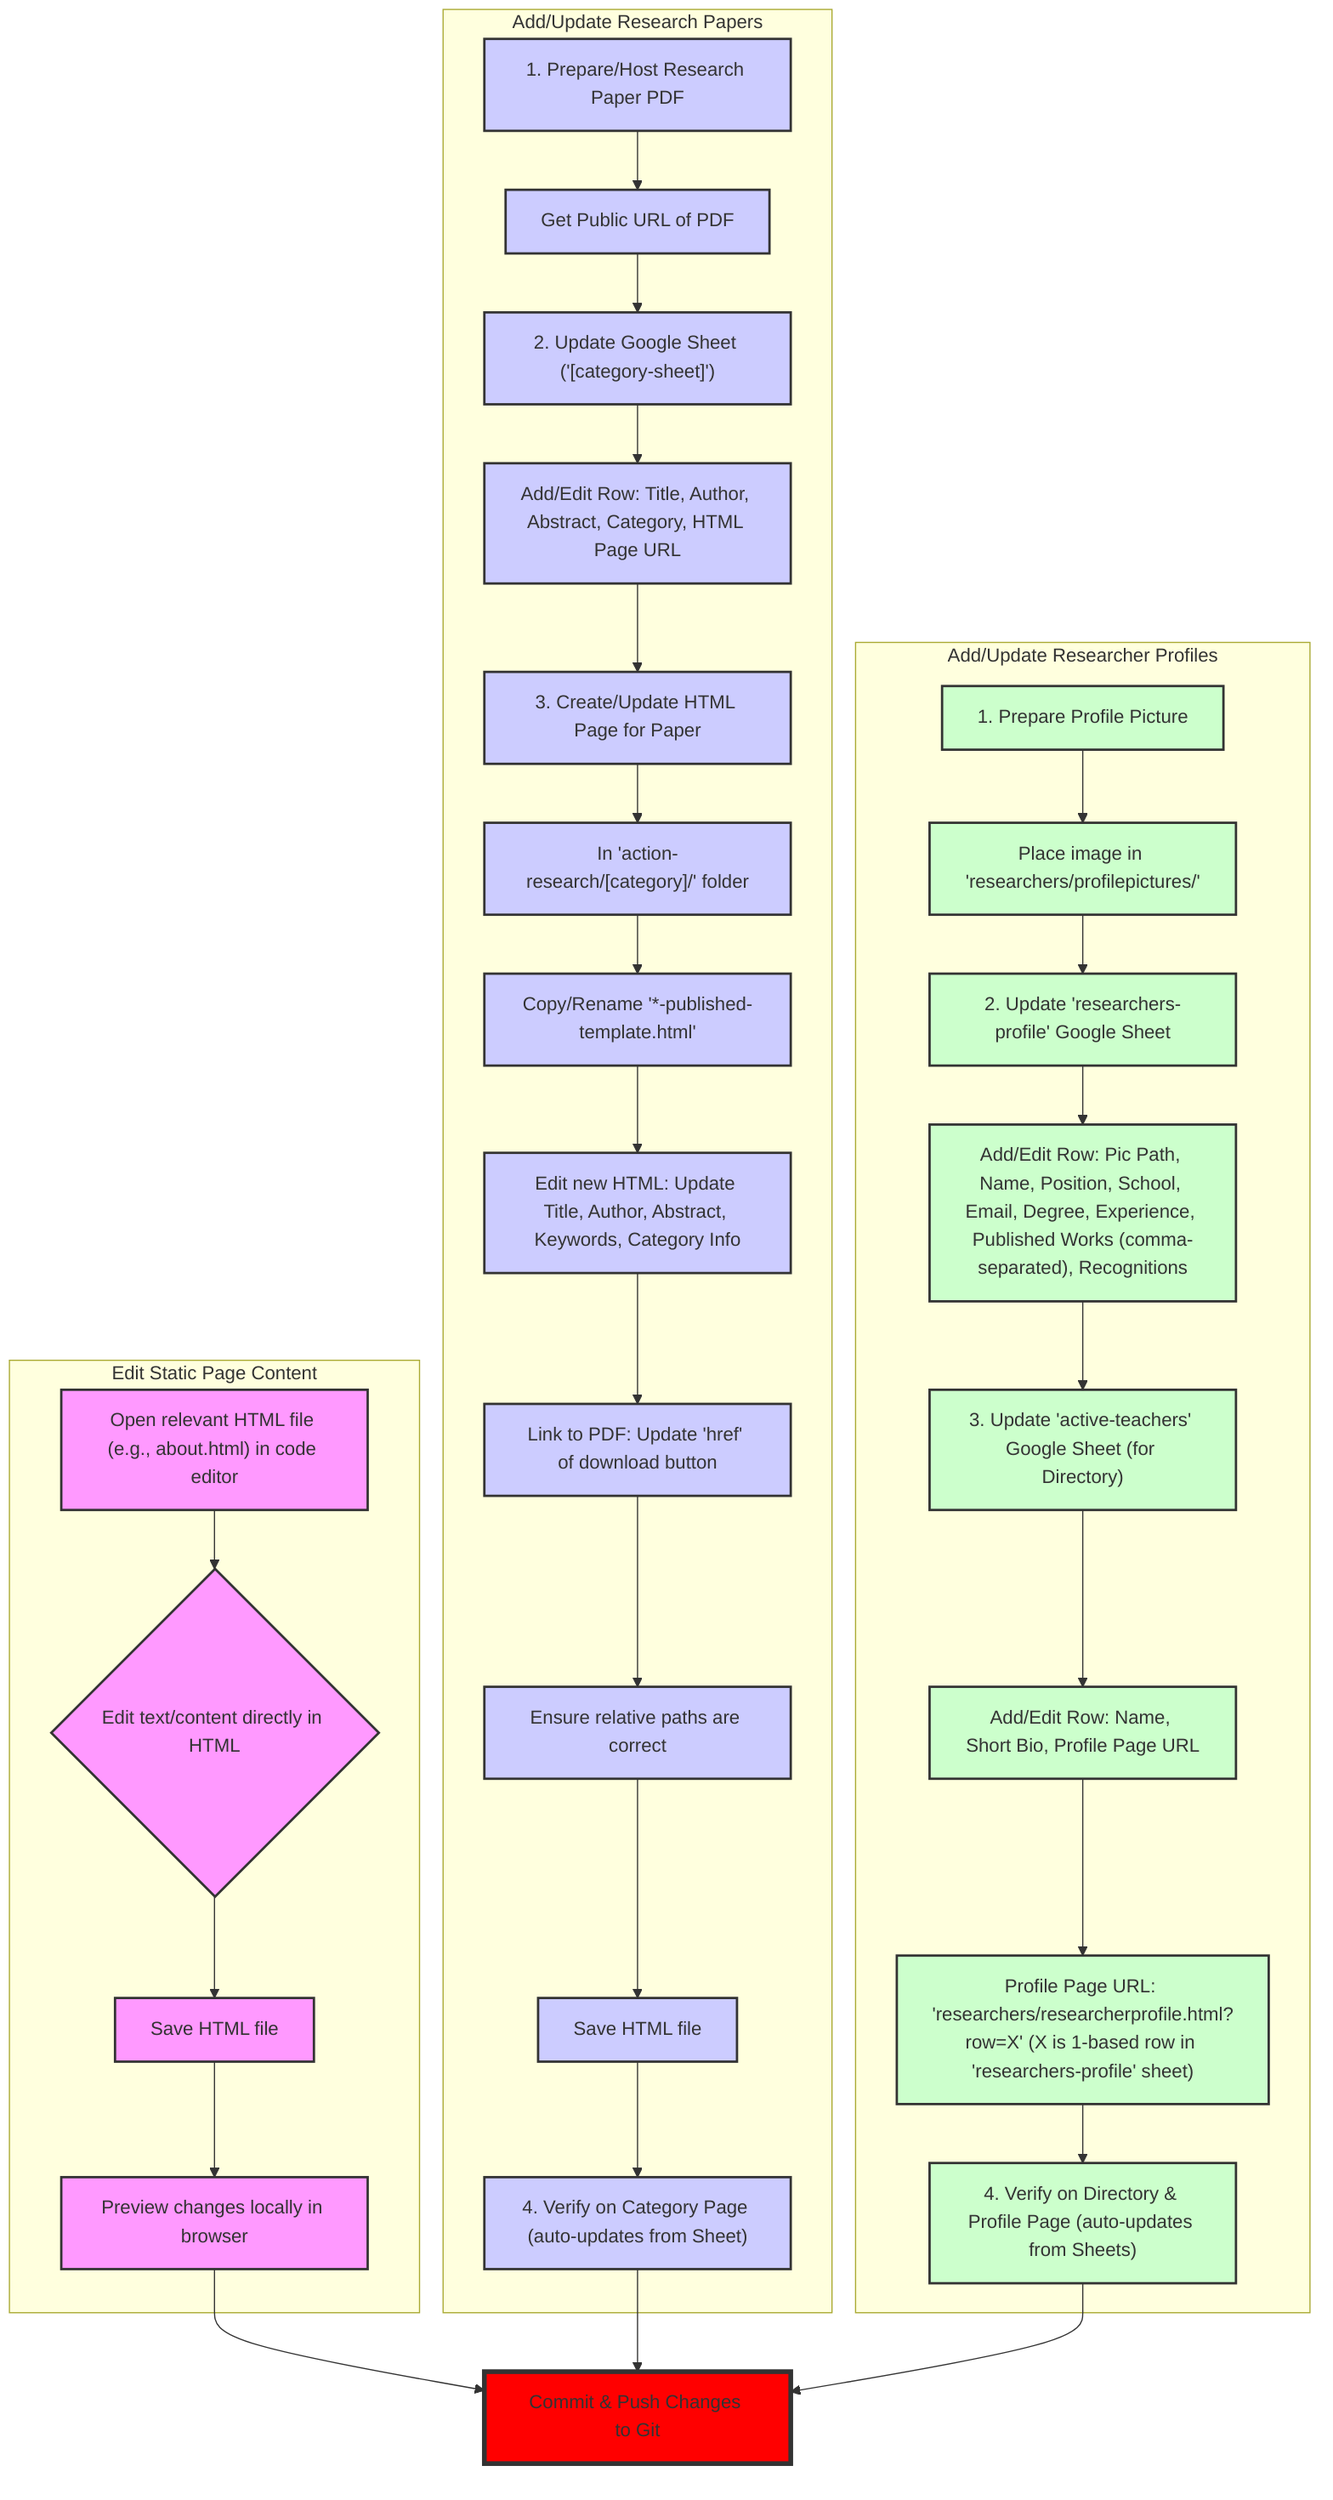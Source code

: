 graph TD
    subgraph Edit Static Page Content
        direction LR
        A1["Open relevant HTML file (e.g., about.html) in code editor"] --> A2{"Edit text/content directly in HTML"};
        A2 --> A3["Save HTML file"];
        A3 --> A4["Preview changes locally in browser"];
    end

    subgraph "Add/Update Research Papers"
        direction LR
        B1["1. Prepare/Host Research Paper PDF"] --> B2["Get Public URL of PDF"];
        B2 --> B3["2. Update Google Sheet ('[category-sheet]')"];
        B3 --> B4["Add/Edit Row: Title, Author, Abstract, Category, HTML Page URL"];
        B4 --> B5["3. Create/Update HTML Page for Paper"];
        B5 --> B6["In 'action-research/[category]/' folder"];
        B6 --> B7["Copy/Rename '*-published-template.html'"];
        B7 --> B8["Edit new HTML: Update Title, Author, Abstract, Keywords, Category Info"];
        B8 --> B9["Link to PDF: Update 'href' of download button"];
        B9 --> B10["Ensure relative paths are correct"];
        B10 --> B11["Save HTML file"];
        B11 --> B12["4. Verify on Category Page (auto-updates from Sheet)"];
    end

    subgraph "Add/Update Researcher Profiles"
        direction LR
        C1["1. Prepare Profile Picture"] --> C2["Place image in 'researchers/profilepictures/'"];
        C2 --> C3["2. Update 'researchers-profile' Google Sheet"];
        C3 --> C4["Add/Edit Row: Pic Path, Name, Position, School, Email, Degree, Experience, Published Works (comma-separated), Recognitions"];
        C4 --> C5["3. Update 'active-teachers' Google Sheet (for Directory)"];
        C5 --> C6["Add/Edit Row: Name, Short Bio, Profile Page URL"];
        C6 --> C7["Profile Page URL: 'researchers/researcherprofile.html?row=X' (X is 1-based row in 'researchers-profile' sheet)"];
        C7 --> C8["4. Verify on Directory & Profile Page (auto-updates from Sheets)"];
    end

    A4 --> Z["Commit & Push Changes to Git"];
    B12 --> Z;
    C8 --> Z;

    style A1 fill:#f9f,stroke:#333,stroke-width:2px
    style A2 fill:#f9f,stroke:#333,stroke-width:2px
    style A3 fill:#f9f,stroke:#333,stroke-width:2px
    style A4 fill:#f9f,stroke:#333,stroke-width:2px

    style B1 fill:#ccf,stroke:#333,stroke-width:2px
    style B2 fill:#ccf,stroke:#333,stroke-width:2px
    style B3 fill:#ccf,stroke:#333,stroke-width:2px
    style B4 fill:#ccf,stroke:#333,stroke-width:2px
    style B5 fill:#ccf,stroke:#333,stroke-width:2px
    style B6 fill:#ccf,stroke:#333,stroke-width:2px
    style B7 fill:#ccf,stroke:#333,stroke-width:2px
    style B8 fill:#ccf,stroke:#333,stroke-width:2px
    style B9 fill:#ccf,stroke:#333,stroke-width:2px
    style B10 fill:#ccf,stroke:#333,stroke-width:2px
    style B11 fill:#ccf,stroke:#333,stroke-width:2px
    style B12 fill:#ccf,stroke:#333,stroke-width:2px

    style C1 fill:#cfc,stroke:#333,stroke-width:2px
    style C2 fill:#cfc,stroke:#333,stroke-width:2px
    style C3 fill:#cfc,stroke:#333,stroke-width:2px
    style C4 fill:#cfc,stroke:#333,stroke-width:2px
    style C5 fill:#cfc,stroke:#333,stroke-width:2px
    style C6 fill:#cfc,stroke:#333,stroke-width:2px
    style C7 fill:#cfc,stroke:#333,stroke-width:2px
    style C8 fill:#cfc,stroke:#333,stroke-width:2px

    style Z fill:#f00,stroke:#333,stroke-width:4px
